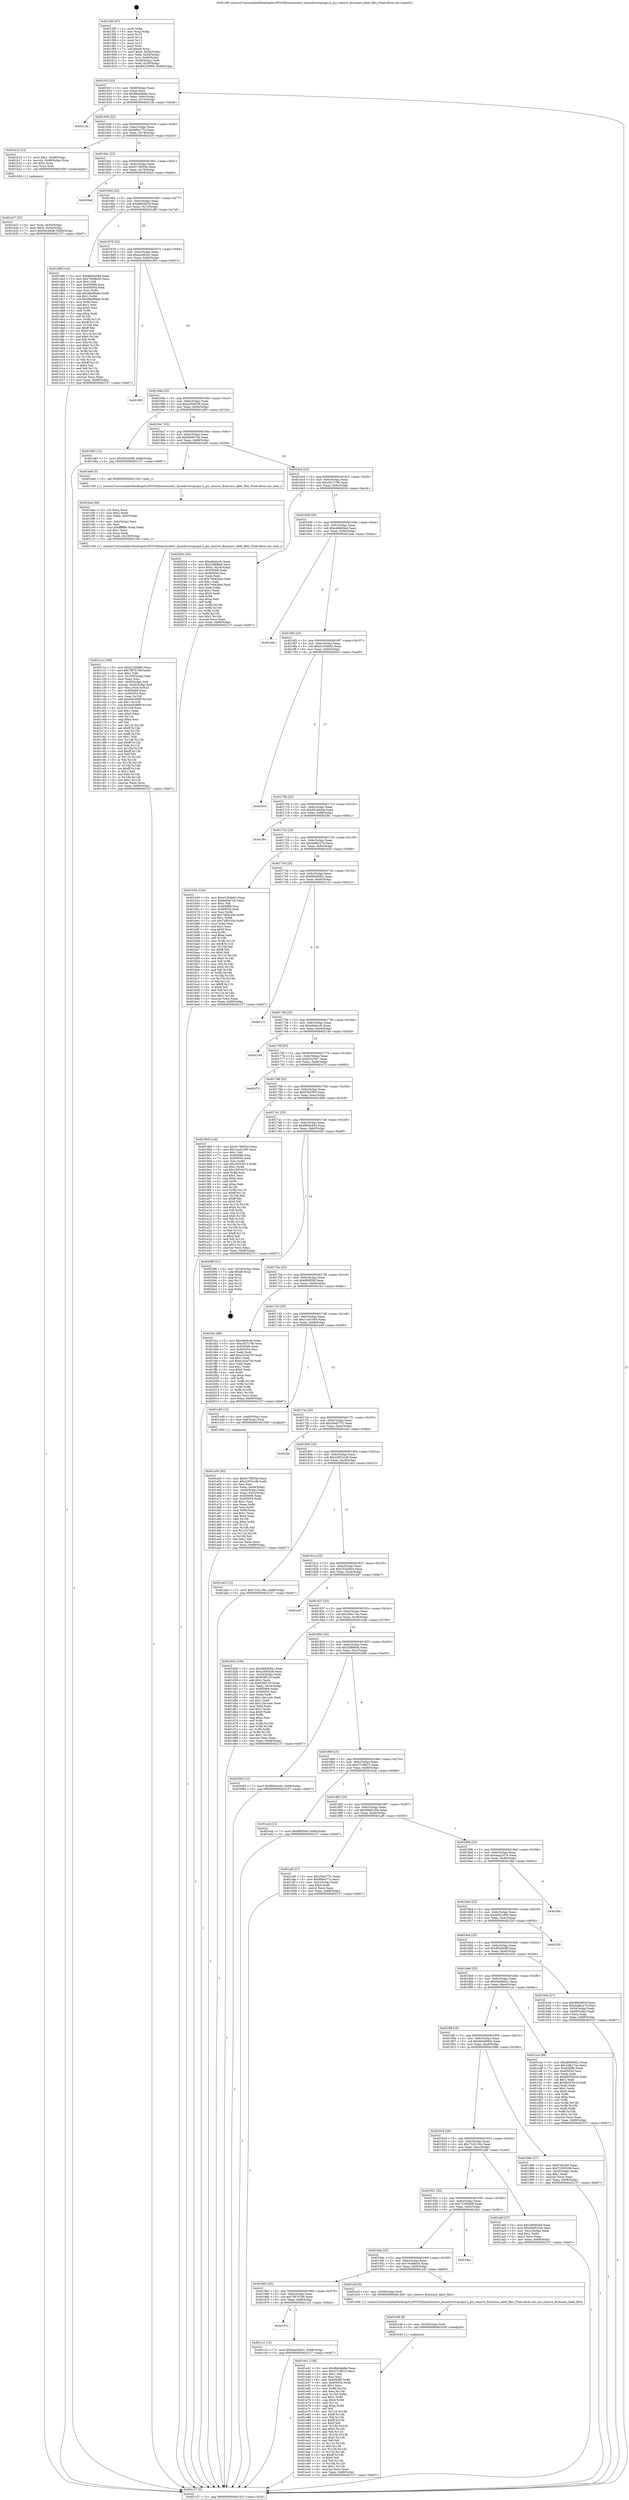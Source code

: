 digraph "0x4015f0" {
  label = "0x4015f0 (/mnt/c/Users/mathe/Desktop/tcc/POCII/binaries/extr_linuxdriverspcipci.h_pci_remove_firmware_label_files_Final-ollvm.out::main(0))"
  labelloc = "t"
  node[shape=record]

  Entry [label="",width=0.3,height=0.3,shape=circle,fillcolor=black,style=filled]
  "0x40161f" [label="{
     0x40161f [23]\l
     | [instrs]\l
     &nbsp;&nbsp;0x40161f \<+3\>: mov -0x68(%rbp),%eax\l
     &nbsp;&nbsp;0x401622 \<+2\>: mov %eax,%ecx\l
     &nbsp;&nbsp;0x401624 \<+6\>: sub $0x86a0eb8a,%ecx\l
     &nbsp;&nbsp;0x40162a \<+3\>: mov %eax,-0x6c(%rbp)\l
     &nbsp;&nbsp;0x40162d \<+3\>: mov %ecx,-0x70(%rbp)\l
     &nbsp;&nbsp;0x401630 \<+6\>: je 000000000040212b \<main+0xb3b\>\l
  }"]
  "0x40212b" [label="{
     0x40212b\l
  }", style=dashed]
  "0x401636" [label="{
     0x401636 [22]\l
     | [instrs]\l
     &nbsp;&nbsp;0x401636 \<+5\>: jmp 000000000040163b \<main+0x4b\>\l
     &nbsp;&nbsp;0x40163b \<+3\>: mov -0x6c(%rbp),%eax\l
     &nbsp;&nbsp;0x40163e \<+5\>: sub $0x8f0ec77a,%eax\l
     &nbsp;&nbsp;0x401643 \<+3\>: mov %eax,-0x74(%rbp)\l
     &nbsp;&nbsp;0x401646 \<+6\>: je 0000000000401b10 \<main+0x520\>\l
  }"]
  Exit [label="",width=0.3,height=0.3,shape=circle,fillcolor=black,style=filled,peripheries=2]
  "0x401b10" [label="{
     0x401b10 [23]\l
     | [instrs]\l
     &nbsp;&nbsp;0x401b10 \<+7\>: movl $0x1,-0x48(%rbp)\l
     &nbsp;&nbsp;0x401b17 \<+4\>: movslq -0x48(%rbp),%rax\l
     &nbsp;&nbsp;0x401b1b \<+4\>: shl $0x2,%rax\l
     &nbsp;&nbsp;0x401b1f \<+3\>: mov %rax,%rdi\l
     &nbsp;&nbsp;0x401b22 \<+5\>: call 0000000000401050 \<malloc@plt\>\l
     | [calls]\l
     &nbsp;&nbsp;0x401050 \{1\} (unknown)\l
  }"]
  "0x40164c" [label="{
     0x40164c [22]\l
     | [instrs]\l
     &nbsp;&nbsp;0x40164c \<+5\>: jmp 0000000000401651 \<main+0x61\>\l
     &nbsp;&nbsp;0x401651 \<+3\>: mov -0x6c(%rbp),%eax\l
     &nbsp;&nbsp;0x401654 \<+5\>: sub $0x9178655d,%eax\l
     &nbsp;&nbsp;0x401659 \<+3\>: mov %eax,-0x78(%rbp)\l
     &nbsp;&nbsp;0x40165c \<+6\>: je 00000000004020a4 \<main+0xab4\>\l
  }"]
  "0x401e41" [label="{
     0x401e41 [138]\l
     | [instrs]\l
     &nbsp;&nbsp;0x401e41 \<+5\>: mov $0x86a0eb8a,%eax\l
     &nbsp;&nbsp;0x401e46 \<+5\>: mov $0x37c3f615,%ecx\l
     &nbsp;&nbsp;0x401e4b \<+2\>: mov $0x1,%dl\l
     &nbsp;&nbsp;0x401e4d \<+2\>: xor %esi,%esi\l
     &nbsp;&nbsp;0x401e4f \<+8\>: mov 0x405068,%r8d\l
     &nbsp;&nbsp;0x401e57 \<+8\>: mov 0x405054,%r9d\l
     &nbsp;&nbsp;0x401e5f \<+3\>: sub $0x1,%esi\l
     &nbsp;&nbsp;0x401e62 \<+3\>: mov %r8d,%r10d\l
     &nbsp;&nbsp;0x401e65 \<+3\>: add %esi,%r10d\l
     &nbsp;&nbsp;0x401e68 \<+4\>: imul %r10d,%r8d\l
     &nbsp;&nbsp;0x401e6c \<+4\>: and $0x1,%r8d\l
     &nbsp;&nbsp;0x401e70 \<+4\>: cmp $0x0,%r8d\l
     &nbsp;&nbsp;0x401e74 \<+4\>: sete %r11b\l
     &nbsp;&nbsp;0x401e78 \<+4\>: cmp $0xa,%r9d\l
     &nbsp;&nbsp;0x401e7c \<+3\>: setl %bl\l
     &nbsp;&nbsp;0x401e7f \<+3\>: mov %r11b,%r14b\l
     &nbsp;&nbsp;0x401e82 \<+4\>: xor $0xff,%r14b\l
     &nbsp;&nbsp;0x401e86 \<+3\>: mov %bl,%r15b\l
     &nbsp;&nbsp;0x401e89 \<+4\>: xor $0xff,%r15b\l
     &nbsp;&nbsp;0x401e8d \<+3\>: xor $0x0,%dl\l
     &nbsp;&nbsp;0x401e90 \<+3\>: mov %r14b,%r12b\l
     &nbsp;&nbsp;0x401e93 \<+4\>: and $0x0,%r12b\l
     &nbsp;&nbsp;0x401e97 \<+3\>: and %dl,%r11b\l
     &nbsp;&nbsp;0x401e9a \<+3\>: mov %r15b,%r13b\l
     &nbsp;&nbsp;0x401e9d \<+4\>: and $0x0,%r13b\l
     &nbsp;&nbsp;0x401ea1 \<+2\>: and %dl,%bl\l
     &nbsp;&nbsp;0x401ea3 \<+3\>: or %r11b,%r12b\l
     &nbsp;&nbsp;0x401ea6 \<+3\>: or %bl,%r13b\l
     &nbsp;&nbsp;0x401ea9 \<+3\>: xor %r13b,%r12b\l
     &nbsp;&nbsp;0x401eac \<+3\>: or %r15b,%r14b\l
     &nbsp;&nbsp;0x401eaf \<+4\>: xor $0xff,%r14b\l
     &nbsp;&nbsp;0x401eb3 \<+3\>: or $0x0,%dl\l
     &nbsp;&nbsp;0x401eb6 \<+3\>: and %dl,%r14b\l
     &nbsp;&nbsp;0x401eb9 \<+3\>: or %r14b,%r12b\l
     &nbsp;&nbsp;0x401ebc \<+4\>: test $0x1,%r12b\l
     &nbsp;&nbsp;0x401ec0 \<+3\>: cmovne %ecx,%eax\l
     &nbsp;&nbsp;0x401ec3 \<+3\>: mov %eax,-0x68(%rbp)\l
     &nbsp;&nbsp;0x401ec6 \<+5\>: jmp 0000000000402157 \<main+0xb67\>\l
  }"]
  "0x4020a4" [label="{
     0x4020a4\l
  }", style=dashed]
  "0x401662" [label="{
     0x401662 [22]\l
     | [instrs]\l
     &nbsp;&nbsp;0x401662 \<+5\>: jmp 0000000000401667 \<main+0x77\>\l
     &nbsp;&nbsp;0x401667 \<+3\>: mov -0x6c(%rbp),%eax\l
     &nbsp;&nbsp;0x40166a \<+5\>: sub $0x99b5653f,%eax\l
     &nbsp;&nbsp;0x40166f \<+3\>: mov %eax,-0x7c(%rbp)\l
     &nbsp;&nbsp;0x401672 \<+6\>: je 0000000000401d9f \<main+0x7af\>\l
  }"]
  "0x401e38" [label="{
     0x401e38 [9]\l
     | [instrs]\l
     &nbsp;&nbsp;0x401e38 \<+4\>: mov -0x50(%rbp),%rdi\l
     &nbsp;&nbsp;0x401e3c \<+5\>: call 0000000000401030 \<free@plt\>\l
     | [calls]\l
     &nbsp;&nbsp;0x401030 \{1\} (unknown)\l
  }"]
  "0x401d9f" [label="{
     0x401d9f [144]\l
     | [instrs]\l
     &nbsp;&nbsp;0x401d9f \<+5\>: mov $0x86a0eb8a,%eax\l
     &nbsp;&nbsp;0x401da4 \<+5\>: mov $0x79c68e55,%ecx\l
     &nbsp;&nbsp;0x401da9 \<+2\>: mov $0x1,%dl\l
     &nbsp;&nbsp;0x401dab \<+7\>: mov 0x405068,%esi\l
     &nbsp;&nbsp;0x401db2 \<+7\>: mov 0x405054,%edi\l
     &nbsp;&nbsp;0x401db9 \<+3\>: mov %esi,%r8d\l
     &nbsp;&nbsp;0x401dbc \<+7\>: add $0x49e08ede,%r8d\l
     &nbsp;&nbsp;0x401dc3 \<+4\>: sub $0x1,%r8d\l
     &nbsp;&nbsp;0x401dc7 \<+7\>: sub $0x49e08ede,%r8d\l
     &nbsp;&nbsp;0x401dce \<+4\>: imul %r8d,%esi\l
     &nbsp;&nbsp;0x401dd2 \<+3\>: and $0x1,%esi\l
     &nbsp;&nbsp;0x401dd5 \<+3\>: cmp $0x0,%esi\l
     &nbsp;&nbsp;0x401dd8 \<+4\>: sete %r9b\l
     &nbsp;&nbsp;0x401ddc \<+3\>: cmp $0xa,%edi\l
     &nbsp;&nbsp;0x401ddf \<+4\>: setl %r10b\l
     &nbsp;&nbsp;0x401de3 \<+3\>: mov %r9b,%r11b\l
     &nbsp;&nbsp;0x401de6 \<+4\>: xor $0xff,%r11b\l
     &nbsp;&nbsp;0x401dea \<+3\>: mov %r10b,%bl\l
     &nbsp;&nbsp;0x401ded \<+3\>: xor $0xff,%bl\l
     &nbsp;&nbsp;0x401df0 \<+3\>: xor $0x0,%dl\l
     &nbsp;&nbsp;0x401df3 \<+3\>: mov %r11b,%r14b\l
     &nbsp;&nbsp;0x401df6 \<+4\>: and $0x0,%r14b\l
     &nbsp;&nbsp;0x401dfa \<+3\>: and %dl,%r9b\l
     &nbsp;&nbsp;0x401dfd \<+3\>: mov %bl,%r15b\l
     &nbsp;&nbsp;0x401e00 \<+4\>: and $0x0,%r15b\l
     &nbsp;&nbsp;0x401e04 \<+3\>: and %dl,%r10b\l
     &nbsp;&nbsp;0x401e07 \<+3\>: or %r9b,%r14b\l
     &nbsp;&nbsp;0x401e0a \<+3\>: or %r10b,%r15b\l
     &nbsp;&nbsp;0x401e0d \<+3\>: xor %r15b,%r14b\l
     &nbsp;&nbsp;0x401e10 \<+3\>: or %bl,%r11b\l
     &nbsp;&nbsp;0x401e13 \<+4\>: xor $0xff,%r11b\l
     &nbsp;&nbsp;0x401e17 \<+3\>: or $0x0,%dl\l
     &nbsp;&nbsp;0x401e1a \<+3\>: and %dl,%r11b\l
     &nbsp;&nbsp;0x401e1d \<+3\>: or %r11b,%r14b\l
     &nbsp;&nbsp;0x401e20 \<+4\>: test $0x1,%r14b\l
     &nbsp;&nbsp;0x401e24 \<+3\>: cmovne %ecx,%eax\l
     &nbsp;&nbsp;0x401e27 \<+3\>: mov %eax,-0x68(%rbp)\l
     &nbsp;&nbsp;0x401e2a \<+5\>: jmp 0000000000402157 \<main+0xb67\>\l
  }"]
  "0x401678" [label="{
     0x401678 [22]\l
     | [instrs]\l
     &nbsp;&nbsp;0x401678 \<+5\>: jmp 000000000040167d \<main+0x8d\>\l
     &nbsp;&nbsp;0x40167d \<+3\>: mov -0x6c(%rbp),%eax\l
     &nbsp;&nbsp;0x401680 \<+5\>: sub $0xa2cf63ec,%eax\l
     &nbsp;&nbsp;0x401685 \<+3\>: mov %eax,-0x80(%rbp)\l
     &nbsp;&nbsp;0x401688 \<+6\>: je 0000000000401f05 \<main+0x915\>\l
  }"]
  "0x40197c" [label="{
     0x40197c\l
  }", style=dashed]
  "0x401f05" [label="{
     0x401f05\l
  }", style=dashed]
  "0x40168e" [label="{
     0x40168e [25]\l
     | [instrs]\l
     &nbsp;&nbsp;0x40168e \<+5\>: jmp 0000000000401693 \<main+0xa3\>\l
     &nbsp;&nbsp;0x401693 \<+3\>: mov -0x6c(%rbp),%eax\l
     &nbsp;&nbsp;0x401696 \<+5\>: sub $0xa3f3e528,%eax\l
     &nbsp;&nbsp;0x40169b \<+6\>: mov %eax,-0x84(%rbp)\l
     &nbsp;&nbsp;0x4016a1 \<+6\>: je 0000000000401d93 \<main+0x7a3\>\l
  }"]
  "0x401cc2" [label="{
     0x401cc2 [12]\l
     | [instrs]\l
     &nbsp;&nbsp;0x401cc2 \<+7\>: movl $0x5ae5b0a1,-0x68(%rbp)\l
     &nbsp;&nbsp;0x401cc9 \<+5\>: jmp 0000000000402157 \<main+0xb67\>\l
  }"]
  "0x401d93" [label="{
     0x401d93 [12]\l
     | [instrs]\l
     &nbsp;&nbsp;0x401d93 \<+7\>: movl $0x582d40ff,-0x68(%rbp)\l
     &nbsp;&nbsp;0x401d9a \<+5\>: jmp 0000000000402157 \<main+0xb67\>\l
  }"]
  "0x4016a7" [label="{
     0x4016a7 [25]\l
     | [instrs]\l
     &nbsp;&nbsp;0x4016a7 \<+5\>: jmp 00000000004016ac \<main+0xbc\>\l
     &nbsp;&nbsp;0x4016ac \<+3\>: mov -0x6c(%rbp),%eax\l
     &nbsp;&nbsp;0x4016af \<+5\>: sub $0xbeb9c7cb,%eax\l
     &nbsp;&nbsp;0x4016b4 \<+6\>: mov %eax,-0x88(%rbp)\l
     &nbsp;&nbsp;0x4016ba \<+6\>: je 0000000000401be9 \<main+0x5f9\>\l
  }"]
  "0x401963" [label="{
     0x401963 [25]\l
     | [instrs]\l
     &nbsp;&nbsp;0x401963 \<+5\>: jmp 0000000000401968 \<main+0x378\>\l
     &nbsp;&nbsp;0x401968 \<+3\>: mov -0x6c(%rbp),%eax\l
     &nbsp;&nbsp;0x40196b \<+5\>: sub $0x7f87b790,%eax\l
     &nbsp;&nbsp;0x401970 \<+6\>: mov %eax,-0xf8(%rbp)\l
     &nbsp;&nbsp;0x401976 \<+6\>: je 0000000000401cc2 \<main+0x6d2\>\l
  }"]
  "0x401be9" [label="{
     0x401be9 [5]\l
     | [instrs]\l
     &nbsp;&nbsp;0x401be9 \<+5\>: call 0000000000401160 \<next_i\>\l
     | [calls]\l
     &nbsp;&nbsp;0x401160 \{1\} (/mnt/c/Users/mathe/Desktop/tcc/POCII/binaries/extr_linuxdriverspcipci.h_pci_remove_firmware_label_files_Final-ollvm.out::next_i)\l
  }"]
  "0x4016c0" [label="{
     0x4016c0 [25]\l
     | [instrs]\l
     &nbsp;&nbsp;0x4016c0 \<+5\>: jmp 00000000004016c5 \<main+0xd5\>\l
     &nbsp;&nbsp;0x4016c5 \<+3\>: mov -0x6c(%rbp),%eax\l
     &nbsp;&nbsp;0x4016c8 \<+5\>: sub $0xc927c7f6,%eax\l
     &nbsp;&nbsp;0x4016cd \<+6\>: mov %eax,-0x8c(%rbp)\l
     &nbsp;&nbsp;0x4016d3 \<+6\>: je 0000000000402024 \<main+0xa34\>\l
  }"]
  "0x401e2f" [label="{
     0x401e2f [9]\l
     | [instrs]\l
     &nbsp;&nbsp;0x401e2f \<+4\>: mov -0x50(%rbp),%rdi\l
     &nbsp;&nbsp;0x401e33 \<+5\>: call 0000000000401400 \<pci_remove_firmware_label_files\>\l
     | [calls]\l
     &nbsp;&nbsp;0x401400 \{1\} (/mnt/c/Users/mathe/Desktop/tcc/POCII/binaries/extr_linuxdriverspcipci.h_pci_remove_firmware_label_files_Final-ollvm.out::pci_remove_firmware_label_files)\l
  }"]
  "0x402024" [label="{
     0x402024 [95]\l
     | [instrs]\l
     &nbsp;&nbsp;0x402024 \<+5\>: mov $0xe8a9ccfc,%eax\l
     &nbsp;&nbsp;0x402029 \<+5\>: mov $0x35f6f6a6,%ecx\l
     &nbsp;&nbsp;0x40202e \<+7\>: movl $0x0,-0x34(%rbp)\l
     &nbsp;&nbsp;0x402035 \<+7\>: mov 0x405068,%edx\l
     &nbsp;&nbsp;0x40203c \<+7\>: mov 0x405054,%esi\l
     &nbsp;&nbsp;0x402043 \<+2\>: mov %edx,%edi\l
     &nbsp;&nbsp;0x402045 \<+6\>: sub $0x746426ad,%edi\l
     &nbsp;&nbsp;0x40204b \<+3\>: sub $0x1,%edi\l
     &nbsp;&nbsp;0x40204e \<+6\>: add $0x746426ad,%edi\l
     &nbsp;&nbsp;0x402054 \<+3\>: imul %edi,%edx\l
     &nbsp;&nbsp;0x402057 \<+3\>: and $0x1,%edx\l
     &nbsp;&nbsp;0x40205a \<+3\>: cmp $0x0,%edx\l
     &nbsp;&nbsp;0x40205d \<+4\>: sete %r8b\l
     &nbsp;&nbsp;0x402061 \<+3\>: cmp $0xa,%esi\l
     &nbsp;&nbsp;0x402064 \<+4\>: setl %r9b\l
     &nbsp;&nbsp;0x402068 \<+3\>: mov %r8b,%r10b\l
     &nbsp;&nbsp;0x40206b \<+3\>: and %r9b,%r10b\l
     &nbsp;&nbsp;0x40206e \<+3\>: xor %r9b,%r8b\l
     &nbsp;&nbsp;0x402071 \<+3\>: or %r8b,%r10b\l
     &nbsp;&nbsp;0x402074 \<+4\>: test $0x1,%r10b\l
     &nbsp;&nbsp;0x402078 \<+3\>: cmovne %ecx,%eax\l
     &nbsp;&nbsp;0x40207b \<+3\>: mov %eax,-0x68(%rbp)\l
     &nbsp;&nbsp;0x40207e \<+5\>: jmp 0000000000402157 \<main+0xb67\>\l
  }"]
  "0x4016d9" [label="{
     0x4016d9 [25]\l
     | [instrs]\l
     &nbsp;&nbsp;0x4016d9 \<+5\>: jmp 00000000004016de \<main+0xee\>\l
     &nbsp;&nbsp;0x4016de \<+3\>: mov -0x6c(%rbp),%eax\l
     &nbsp;&nbsp;0x4016e1 \<+5\>: sub $0xcd64b5ed,%eax\l
     &nbsp;&nbsp;0x4016e6 \<+6\>: mov %eax,-0x90(%rbp)\l
     &nbsp;&nbsp;0x4016ec \<+6\>: je 0000000000401ada \<main+0x4ea\>\l
  }"]
  "0x40194a" [label="{
     0x40194a [25]\l
     | [instrs]\l
     &nbsp;&nbsp;0x40194a \<+5\>: jmp 000000000040194f \<main+0x35f\>\l
     &nbsp;&nbsp;0x40194f \<+3\>: mov -0x6c(%rbp),%eax\l
     &nbsp;&nbsp;0x401952 \<+5\>: sub $0x79c68e55,%eax\l
     &nbsp;&nbsp;0x401957 \<+6\>: mov %eax,-0xf4(%rbp)\l
     &nbsp;&nbsp;0x40195d \<+6\>: je 0000000000401e2f \<main+0x83f\>\l
  }"]
  "0x401ada" [label="{
     0x401ada\l
  }", style=dashed]
  "0x4016f2" [label="{
     0x4016f2 [25]\l
     | [instrs]\l
     &nbsp;&nbsp;0x4016f2 \<+5\>: jmp 00000000004016f7 \<main+0x107\>\l
     &nbsp;&nbsp;0x4016f7 \<+3\>: mov -0x6c(%rbp),%eax\l
     &nbsp;&nbsp;0x4016fa \<+5\>: sub $0xd1204b63,%eax\l
     &nbsp;&nbsp;0x4016ff \<+6\>: mov %eax,-0x94(%rbp)\l
     &nbsp;&nbsp;0x401705 \<+6\>: je 00000000004020c0 \<main+0xad0\>\l
  }"]
  "0x4019a1" [label="{
     0x4019a1\l
  }", style=dashed]
  "0x4020c0" [label="{
     0x4020c0\l
  }", style=dashed]
  "0x40170b" [label="{
     0x40170b [25]\l
     | [instrs]\l
     &nbsp;&nbsp;0x40170b \<+5\>: jmp 0000000000401710 \<main+0x120\>\l
     &nbsp;&nbsp;0x401710 \<+3\>: mov -0x6c(%rbp),%eax\l
     &nbsp;&nbsp;0x401713 \<+5\>: sub $0xd5c493da,%eax\l
     &nbsp;&nbsp;0x401718 \<+6\>: mov %eax,-0x98(%rbp)\l
     &nbsp;&nbsp;0x40171e \<+6\>: je 0000000000401f91 \<main+0x9a1\>\l
  }"]
  "0x401c1a" [label="{
     0x401c1a [168]\l
     | [instrs]\l
     &nbsp;&nbsp;0x401c1a \<+5\>: mov $0xd1204b63,%ecx\l
     &nbsp;&nbsp;0x401c1f \<+5\>: mov $0x7f87b790,%edx\l
     &nbsp;&nbsp;0x401c24 \<+3\>: mov $0x1,%dil\l
     &nbsp;&nbsp;0x401c27 \<+6\>: mov -0x100(%rbp),%esi\l
     &nbsp;&nbsp;0x401c2d \<+3\>: imul %eax,%esi\l
     &nbsp;&nbsp;0x401c30 \<+4\>: mov -0x50(%rbp),%r8\l
     &nbsp;&nbsp;0x401c34 \<+4\>: movslq -0x54(%rbp),%r9\l
     &nbsp;&nbsp;0x401c38 \<+4\>: mov %esi,(%r8,%r9,4)\l
     &nbsp;&nbsp;0x401c3c \<+7\>: mov 0x405068,%eax\l
     &nbsp;&nbsp;0x401c43 \<+7\>: mov 0x405054,%esi\l
     &nbsp;&nbsp;0x401c4a \<+3\>: mov %eax,%r10d\l
     &nbsp;&nbsp;0x401c4d \<+7\>: add $0x6e0c99f9,%r10d\l
     &nbsp;&nbsp;0x401c54 \<+4\>: sub $0x1,%r10d\l
     &nbsp;&nbsp;0x401c58 \<+7\>: sub $0x6e0c99f9,%r10d\l
     &nbsp;&nbsp;0x401c5f \<+4\>: imul %r10d,%eax\l
     &nbsp;&nbsp;0x401c63 \<+3\>: and $0x1,%eax\l
     &nbsp;&nbsp;0x401c66 \<+3\>: cmp $0x0,%eax\l
     &nbsp;&nbsp;0x401c69 \<+4\>: sete %r11b\l
     &nbsp;&nbsp;0x401c6d \<+3\>: cmp $0xa,%esi\l
     &nbsp;&nbsp;0x401c70 \<+3\>: setl %bl\l
     &nbsp;&nbsp;0x401c73 \<+3\>: mov %r11b,%r14b\l
     &nbsp;&nbsp;0x401c76 \<+4\>: xor $0xff,%r14b\l
     &nbsp;&nbsp;0x401c7a \<+3\>: mov %bl,%r15b\l
     &nbsp;&nbsp;0x401c7d \<+4\>: xor $0xff,%r15b\l
     &nbsp;&nbsp;0x401c81 \<+4\>: xor $0x1,%dil\l
     &nbsp;&nbsp;0x401c85 \<+3\>: mov %r14b,%r12b\l
     &nbsp;&nbsp;0x401c88 \<+4\>: and $0xff,%r12b\l
     &nbsp;&nbsp;0x401c8c \<+3\>: and %dil,%r11b\l
     &nbsp;&nbsp;0x401c8f \<+3\>: mov %r15b,%r13b\l
     &nbsp;&nbsp;0x401c92 \<+4\>: and $0xff,%r13b\l
     &nbsp;&nbsp;0x401c96 \<+3\>: and %dil,%bl\l
     &nbsp;&nbsp;0x401c99 \<+3\>: or %r11b,%r12b\l
     &nbsp;&nbsp;0x401c9c \<+3\>: or %bl,%r13b\l
     &nbsp;&nbsp;0x401c9f \<+3\>: xor %r13b,%r12b\l
     &nbsp;&nbsp;0x401ca2 \<+3\>: or %r15b,%r14b\l
     &nbsp;&nbsp;0x401ca5 \<+4\>: xor $0xff,%r14b\l
     &nbsp;&nbsp;0x401ca9 \<+4\>: or $0x1,%dil\l
     &nbsp;&nbsp;0x401cad \<+3\>: and %dil,%r14b\l
     &nbsp;&nbsp;0x401cb0 \<+3\>: or %r14b,%r12b\l
     &nbsp;&nbsp;0x401cb3 \<+4\>: test $0x1,%r12b\l
     &nbsp;&nbsp;0x401cb7 \<+3\>: cmovne %edx,%ecx\l
     &nbsp;&nbsp;0x401cba \<+3\>: mov %ecx,-0x68(%rbp)\l
     &nbsp;&nbsp;0x401cbd \<+5\>: jmp 0000000000402157 \<main+0xb67\>\l
  }"]
  "0x401f91" [label="{
     0x401f91\l
  }", style=dashed]
  "0x401724" [label="{
     0x401724 [25]\l
     | [instrs]\l
     &nbsp;&nbsp;0x401724 \<+5\>: jmp 0000000000401729 \<main+0x139\>\l
     &nbsp;&nbsp;0x401729 \<+3\>: mov -0x6c(%rbp),%eax\l
     &nbsp;&nbsp;0x40172c \<+5\>: sub $0xda96c274,%eax\l
     &nbsp;&nbsp;0x401731 \<+6\>: mov %eax,-0x9c(%rbp)\l
     &nbsp;&nbsp;0x401737 \<+6\>: je 0000000000401b59 \<main+0x569\>\l
  }"]
  "0x401bee" [label="{
     0x401bee [44]\l
     | [instrs]\l
     &nbsp;&nbsp;0x401bee \<+2\>: xor %ecx,%ecx\l
     &nbsp;&nbsp;0x401bf0 \<+5\>: mov $0x2,%edx\l
     &nbsp;&nbsp;0x401bf5 \<+6\>: mov %edx,-0xfc(%rbp)\l
     &nbsp;&nbsp;0x401bfb \<+1\>: cltd\l
     &nbsp;&nbsp;0x401bfc \<+6\>: mov -0xfc(%rbp),%esi\l
     &nbsp;&nbsp;0x401c02 \<+2\>: idiv %esi\l
     &nbsp;&nbsp;0x401c04 \<+6\>: imul $0xfffffffe,%edx,%edx\l
     &nbsp;&nbsp;0x401c0a \<+3\>: sub $0x1,%ecx\l
     &nbsp;&nbsp;0x401c0d \<+2\>: sub %ecx,%edx\l
     &nbsp;&nbsp;0x401c0f \<+6\>: mov %edx,-0x100(%rbp)\l
     &nbsp;&nbsp;0x401c15 \<+5\>: call 0000000000401160 \<next_i\>\l
     | [calls]\l
     &nbsp;&nbsp;0x401160 \{1\} (/mnt/c/Users/mathe/Desktop/tcc/POCII/binaries/extr_linuxdriverspcipci.h_pci_remove_firmware_label_files_Final-ollvm.out::next_i)\l
  }"]
  "0x401b59" [label="{
     0x401b59 [144]\l
     | [instrs]\l
     &nbsp;&nbsp;0x401b59 \<+5\>: mov $0xd1204b63,%eax\l
     &nbsp;&nbsp;0x401b5e \<+5\>: mov $0xbeb9c7cb,%ecx\l
     &nbsp;&nbsp;0x401b63 \<+2\>: mov $0x1,%dl\l
     &nbsp;&nbsp;0x401b65 \<+7\>: mov 0x405068,%esi\l
     &nbsp;&nbsp;0x401b6c \<+7\>: mov 0x405054,%edi\l
     &nbsp;&nbsp;0x401b73 \<+3\>: mov %esi,%r8d\l
     &nbsp;&nbsp;0x401b76 \<+7\>: add $0x7d85c35a,%r8d\l
     &nbsp;&nbsp;0x401b7d \<+4\>: sub $0x1,%r8d\l
     &nbsp;&nbsp;0x401b81 \<+7\>: sub $0x7d85c35a,%r8d\l
     &nbsp;&nbsp;0x401b88 \<+4\>: imul %r8d,%esi\l
     &nbsp;&nbsp;0x401b8c \<+3\>: and $0x1,%esi\l
     &nbsp;&nbsp;0x401b8f \<+3\>: cmp $0x0,%esi\l
     &nbsp;&nbsp;0x401b92 \<+4\>: sete %r9b\l
     &nbsp;&nbsp;0x401b96 \<+3\>: cmp $0xa,%edi\l
     &nbsp;&nbsp;0x401b99 \<+4\>: setl %r10b\l
     &nbsp;&nbsp;0x401b9d \<+3\>: mov %r9b,%r11b\l
     &nbsp;&nbsp;0x401ba0 \<+4\>: xor $0xff,%r11b\l
     &nbsp;&nbsp;0x401ba4 \<+3\>: mov %r10b,%bl\l
     &nbsp;&nbsp;0x401ba7 \<+3\>: xor $0xff,%bl\l
     &nbsp;&nbsp;0x401baa \<+3\>: xor $0x0,%dl\l
     &nbsp;&nbsp;0x401bad \<+3\>: mov %r11b,%r14b\l
     &nbsp;&nbsp;0x401bb0 \<+4\>: and $0x0,%r14b\l
     &nbsp;&nbsp;0x401bb4 \<+3\>: and %dl,%r9b\l
     &nbsp;&nbsp;0x401bb7 \<+3\>: mov %bl,%r15b\l
     &nbsp;&nbsp;0x401bba \<+4\>: and $0x0,%r15b\l
     &nbsp;&nbsp;0x401bbe \<+3\>: and %dl,%r10b\l
     &nbsp;&nbsp;0x401bc1 \<+3\>: or %r9b,%r14b\l
     &nbsp;&nbsp;0x401bc4 \<+3\>: or %r10b,%r15b\l
     &nbsp;&nbsp;0x401bc7 \<+3\>: xor %r15b,%r14b\l
     &nbsp;&nbsp;0x401bca \<+3\>: or %bl,%r11b\l
     &nbsp;&nbsp;0x401bcd \<+4\>: xor $0xff,%r11b\l
     &nbsp;&nbsp;0x401bd1 \<+3\>: or $0x0,%dl\l
     &nbsp;&nbsp;0x401bd4 \<+3\>: and %dl,%r11b\l
     &nbsp;&nbsp;0x401bd7 \<+3\>: or %r11b,%r14b\l
     &nbsp;&nbsp;0x401bda \<+4\>: test $0x1,%r14b\l
     &nbsp;&nbsp;0x401bde \<+3\>: cmovne %ecx,%eax\l
     &nbsp;&nbsp;0x401be1 \<+3\>: mov %eax,-0x68(%rbp)\l
     &nbsp;&nbsp;0x401be4 \<+5\>: jmp 0000000000402157 \<main+0xb67\>\l
  }"]
  "0x40173d" [label="{
     0x40173d [25]\l
     | [instrs]\l
     &nbsp;&nbsp;0x40173d \<+5\>: jmp 0000000000401742 \<main+0x152\>\l
     &nbsp;&nbsp;0x401742 \<+3\>: mov -0x6c(%rbp),%eax\l
     &nbsp;&nbsp;0x401745 \<+5\>: sub $0xdb92692c,%eax\l
     &nbsp;&nbsp;0x40174a \<+6\>: mov %eax,-0xa0(%rbp)\l
     &nbsp;&nbsp;0x401750 \<+6\>: je 0000000000402112 \<main+0xb22\>\l
  }"]
  "0x401b27" [label="{
     0x401b27 [23]\l
     | [instrs]\l
     &nbsp;&nbsp;0x401b27 \<+4\>: mov %rax,-0x50(%rbp)\l
     &nbsp;&nbsp;0x401b2b \<+7\>: movl $0x0,-0x54(%rbp)\l
     &nbsp;&nbsp;0x401b32 \<+7\>: movl $0x582d40ff,-0x68(%rbp)\l
     &nbsp;&nbsp;0x401b39 \<+5\>: jmp 0000000000402157 \<main+0xb67\>\l
  }"]
  "0x402112" [label="{
     0x402112\l
  }", style=dashed]
  "0x401756" [label="{
     0x401756 [25]\l
     | [instrs]\l
     &nbsp;&nbsp;0x401756 \<+5\>: jmp 000000000040175b \<main+0x16b\>\l
     &nbsp;&nbsp;0x40175b \<+3\>: mov -0x6c(%rbp),%eax\l
     &nbsp;&nbsp;0x40175e \<+5\>: sub $0xe8a9ccfc,%eax\l
     &nbsp;&nbsp;0x401763 \<+6\>: mov %eax,-0xa4(%rbp)\l
     &nbsp;&nbsp;0x401769 \<+6\>: je 0000000000402149 \<main+0xb59\>\l
  }"]
  "0x401931" [label="{
     0x401931 [25]\l
     | [instrs]\l
     &nbsp;&nbsp;0x401931 \<+5\>: jmp 0000000000401936 \<main+0x346\>\l
     &nbsp;&nbsp;0x401936 \<+3\>: mov -0x6c(%rbp),%eax\l
     &nbsp;&nbsp;0x401939 \<+5\>: sub $0x72395508,%eax\l
     &nbsp;&nbsp;0x40193e \<+6\>: mov %eax,-0xf0(%rbp)\l
     &nbsp;&nbsp;0x401944 \<+6\>: je 00000000004019a1 \<main+0x3b1\>\l
  }"]
  "0x402149" [label="{
     0x402149\l
  }", style=dashed]
  "0x40176f" [label="{
     0x40176f [25]\l
     | [instrs]\l
     &nbsp;&nbsp;0x40176f \<+5\>: jmp 0000000000401774 \<main+0x184\>\l
     &nbsp;&nbsp;0x401774 \<+3\>: mov -0x6c(%rbp),%eax\l
     &nbsp;&nbsp;0x401777 \<+5\>: sub $0xf25a7fe7,%eax\l
     &nbsp;&nbsp;0x40177c \<+6\>: mov %eax,-0xa8(%rbp)\l
     &nbsp;&nbsp;0x401782 \<+6\>: je 0000000000401f72 \<main+0x982\>\l
  }"]
  "0x401abf" [label="{
     0x401abf [27]\l
     | [instrs]\l
     &nbsp;&nbsp;0x401abf \<+5\>: mov $0xcd64b5ed,%eax\l
     &nbsp;&nbsp;0x401ac4 \<+5\>: mov $0x49a81d3e,%ecx\l
     &nbsp;&nbsp;0x401ac9 \<+3\>: mov -0x2c(%rbp),%edx\l
     &nbsp;&nbsp;0x401acc \<+3\>: cmp $0x1,%edx\l
     &nbsp;&nbsp;0x401acf \<+3\>: cmovl %ecx,%eax\l
     &nbsp;&nbsp;0x401ad2 \<+3\>: mov %eax,-0x68(%rbp)\l
     &nbsp;&nbsp;0x401ad5 \<+5\>: jmp 0000000000402157 \<main+0xb67\>\l
  }"]
  "0x401f72" [label="{
     0x401f72\l
  }", style=dashed]
  "0x401788" [label="{
     0x401788 [25]\l
     | [instrs]\l
     &nbsp;&nbsp;0x401788 \<+5\>: jmp 000000000040178d \<main+0x19d\>\l
     &nbsp;&nbsp;0x40178d \<+3\>: mov -0x6c(%rbp),%eax\l
     &nbsp;&nbsp;0x401790 \<+5\>: sub $0xf7bf1f95,%eax\l
     &nbsp;&nbsp;0x401795 \<+6\>: mov %eax,-0xac(%rbp)\l
     &nbsp;&nbsp;0x40179b \<+6\>: je 00000000004019b9 \<main+0x3c9\>\l
  }"]
  "0x401a56" [label="{
     0x401a56 [93]\l
     | [instrs]\l
     &nbsp;&nbsp;0x401a56 \<+5\>: mov $0x9178655d,%ecx\l
     &nbsp;&nbsp;0x401a5b \<+5\>: mov $0x2287e1d8,%edx\l
     &nbsp;&nbsp;0x401a60 \<+2\>: xor %esi,%esi\l
     &nbsp;&nbsp;0x401a62 \<+3\>: mov %eax,-0x44(%rbp)\l
     &nbsp;&nbsp;0x401a65 \<+3\>: mov -0x44(%rbp),%eax\l
     &nbsp;&nbsp;0x401a68 \<+3\>: mov %eax,-0x2c(%rbp)\l
     &nbsp;&nbsp;0x401a6b \<+7\>: mov 0x405068,%eax\l
     &nbsp;&nbsp;0x401a72 \<+8\>: mov 0x405054,%r8d\l
     &nbsp;&nbsp;0x401a7a \<+3\>: sub $0x1,%esi\l
     &nbsp;&nbsp;0x401a7d \<+3\>: mov %eax,%r9d\l
     &nbsp;&nbsp;0x401a80 \<+3\>: add %esi,%r9d\l
     &nbsp;&nbsp;0x401a83 \<+4\>: imul %r9d,%eax\l
     &nbsp;&nbsp;0x401a87 \<+3\>: and $0x1,%eax\l
     &nbsp;&nbsp;0x401a8a \<+3\>: cmp $0x0,%eax\l
     &nbsp;&nbsp;0x401a8d \<+4\>: sete %r10b\l
     &nbsp;&nbsp;0x401a91 \<+4\>: cmp $0xa,%r8d\l
     &nbsp;&nbsp;0x401a95 \<+4\>: setl %r11b\l
     &nbsp;&nbsp;0x401a99 \<+3\>: mov %r10b,%bl\l
     &nbsp;&nbsp;0x401a9c \<+3\>: and %r11b,%bl\l
     &nbsp;&nbsp;0x401a9f \<+3\>: xor %r11b,%r10b\l
     &nbsp;&nbsp;0x401aa2 \<+3\>: or %r10b,%bl\l
     &nbsp;&nbsp;0x401aa5 \<+3\>: test $0x1,%bl\l
     &nbsp;&nbsp;0x401aa8 \<+3\>: cmovne %edx,%ecx\l
     &nbsp;&nbsp;0x401aab \<+3\>: mov %ecx,-0x68(%rbp)\l
     &nbsp;&nbsp;0x401aae \<+5\>: jmp 0000000000402157 \<main+0xb67\>\l
  }"]
  "0x4019b9" [label="{
     0x4019b9 [144]\l
     | [instrs]\l
     &nbsp;&nbsp;0x4019b9 \<+5\>: mov $0x9178655d,%eax\l
     &nbsp;&nbsp;0x4019be \<+5\>: mov $0x1ca01495,%ecx\l
     &nbsp;&nbsp;0x4019c3 \<+2\>: mov $0x1,%dl\l
     &nbsp;&nbsp;0x4019c5 \<+7\>: mov 0x405068,%esi\l
     &nbsp;&nbsp;0x4019cc \<+7\>: mov 0x405054,%edi\l
     &nbsp;&nbsp;0x4019d3 \<+3\>: mov %esi,%r8d\l
     &nbsp;&nbsp;0x4019d6 \<+7\>: add $0x16553b73,%r8d\l
     &nbsp;&nbsp;0x4019dd \<+4\>: sub $0x1,%r8d\l
     &nbsp;&nbsp;0x4019e1 \<+7\>: sub $0x16553b73,%r8d\l
     &nbsp;&nbsp;0x4019e8 \<+4\>: imul %r8d,%esi\l
     &nbsp;&nbsp;0x4019ec \<+3\>: and $0x1,%esi\l
     &nbsp;&nbsp;0x4019ef \<+3\>: cmp $0x0,%esi\l
     &nbsp;&nbsp;0x4019f2 \<+4\>: sete %r9b\l
     &nbsp;&nbsp;0x4019f6 \<+3\>: cmp $0xa,%edi\l
     &nbsp;&nbsp;0x4019f9 \<+4\>: setl %r10b\l
     &nbsp;&nbsp;0x4019fd \<+3\>: mov %r9b,%r11b\l
     &nbsp;&nbsp;0x401a00 \<+4\>: xor $0xff,%r11b\l
     &nbsp;&nbsp;0x401a04 \<+3\>: mov %r10b,%bl\l
     &nbsp;&nbsp;0x401a07 \<+3\>: xor $0xff,%bl\l
     &nbsp;&nbsp;0x401a0a \<+3\>: xor $0x0,%dl\l
     &nbsp;&nbsp;0x401a0d \<+3\>: mov %r11b,%r14b\l
     &nbsp;&nbsp;0x401a10 \<+4\>: and $0x0,%r14b\l
     &nbsp;&nbsp;0x401a14 \<+3\>: and %dl,%r9b\l
     &nbsp;&nbsp;0x401a17 \<+3\>: mov %bl,%r15b\l
     &nbsp;&nbsp;0x401a1a \<+4\>: and $0x0,%r15b\l
     &nbsp;&nbsp;0x401a1e \<+3\>: and %dl,%r10b\l
     &nbsp;&nbsp;0x401a21 \<+3\>: or %r9b,%r14b\l
     &nbsp;&nbsp;0x401a24 \<+3\>: or %r10b,%r15b\l
     &nbsp;&nbsp;0x401a27 \<+3\>: xor %r15b,%r14b\l
     &nbsp;&nbsp;0x401a2a \<+3\>: or %bl,%r11b\l
     &nbsp;&nbsp;0x401a2d \<+4\>: xor $0xff,%r11b\l
     &nbsp;&nbsp;0x401a31 \<+3\>: or $0x0,%dl\l
     &nbsp;&nbsp;0x401a34 \<+3\>: and %dl,%r11b\l
     &nbsp;&nbsp;0x401a37 \<+3\>: or %r11b,%r14b\l
     &nbsp;&nbsp;0x401a3a \<+4\>: test $0x1,%r14b\l
     &nbsp;&nbsp;0x401a3e \<+3\>: cmovne %ecx,%eax\l
     &nbsp;&nbsp;0x401a41 \<+3\>: mov %eax,-0x68(%rbp)\l
     &nbsp;&nbsp;0x401a44 \<+5\>: jmp 0000000000402157 \<main+0xb67\>\l
  }"]
  "0x4017a1" [label="{
     0x4017a1 [25]\l
     | [instrs]\l
     &nbsp;&nbsp;0x4017a1 \<+5\>: jmp 00000000004017a6 \<main+0x1b6\>\l
     &nbsp;&nbsp;0x4017a6 \<+3\>: mov -0x6c(%rbp),%eax\l
     &nbsp;&nbsp;0x4017a9 \<+5\>: sub $0xf80be442,%eax\l
     &nbsp;&nbsp;0x4017ae \<+6\>: mov %eax,-0xb0(%rbp)\l
     &nbsp;&nbsp;0x4017b4 \<+6\>: je 000000000040208f \<main+0xa9f\>\l
  }"]
  "0x4015f0" [label="{
     0x4015f0 [47]\l
     | [instrs]\l
     &nbsp;&nbsp;0x4015f0 \<+1\>: push %rbp\l
     &nbsp;&nbsp;0x4015f1 \<+3\>: mov %rsp,%rbp\l
     &nbsp;&nbsp;0x4015f4 \<+2\>: push %r15\l
     &nbsp;&nbsp;0x4015f6 \<+2\>: push %r14\l
     &nbsp;&nbsp;0x4015f8 \<+2\>: push %r13\l
     &nbsp;&nbsp;0x4015fa \<+2\>: push %r12\l
     &nbsp;&nbsp;0x4015fc \<+1\>: push %rbx\l
     &nbsp;&nbsp;0x4015fd \<+7\>: sub $0xe8,%rsp\l
     &nbsp;&nbsp;0x401604 \<+7\>: movl $0x0,-0x34(%rbp)\l
     &nbsp;&nbsp;0x40160b \<+3\>: mov %edi,-0x38(%rbp)\l
     &nbsp;&nbsp;0x40160e \<+4\>: mov %rsi,-0x40(%rbp)\l
     &nbsp;&nbsp;0x401612 \<+3\>: mov -0x38(%rbp),%edi\l
     &nbsp;&nbsp;0x401615 \<+3\>: mov %edi,-0x30(%rbp)\l
     &nbsp;&nbsp;0x401618 \<+7\>: movl $0x66240900,-0x68(%rbp)\l
  }"]
  "0x40208f" [label="{
     0x40208f [21]\l
     | [instrs]\l
     &nbsp;&nbsp;0x40208f \<+3\>: mov -0x34(%rbp),%eax\l
     &nbsp;&nbsp;0x402092 \<+7\>: add $0xe8,%rsp\l
     &nbsp;&nbsp;0x402099 \<+1\>: pop %rbx\l
     &nbsp;&nbsp;0x40209a \<+2\>: pop %r12\l
     &nbsp;&nbsp;0x40209c \<+2\>: pop %r13\l
     &nbsp;&nbsp;0x40209e \<+2\>: pop %r14\l
     &nbsp;&nbsp;0x4020a0 \<+2\>: pop %r15\l
     &nbsp;&nbsp;0x4020a2 \<+1\>: pop %rbp\l
     &nbsp;&nbsp;0x4020a3 \<+1\>: ret\l
  }"]
  "0x4017ba" [label="{
     0x4017ba [25]\l
     | [instrs]\l
     &nbsp;&nbsp;0x4017ba \<+5\>: jmp 00000000004017bf \<main+0x1cf\>\l
     &nbsp;&nbsp;0x4017bf \<+3\>: mov -0x6c(%rbp),%eax\l
     &nbsp;&nbsp;0x4017c2 \<+5\>: sub $0xf80f5f4f,%eax\l
     &nbsp;&nbsp;0x4017c7 \<+6\>: mov %eax,-0xb4(%rbp)\l
     &nbsp;&nbsp;0x4017cd \<+6\>: je 0000000000401fcc \<main+0x9dc\>\l
  }"]
  "0x402157" [label="{
     0x402157 [5]\l
     | [instrs]\l
     &nbsp;&nbsp;0x402157 \<+5\>: jmp 000000000040161f \<main+0x2f\>\l
  }"]
  "0x401fcc" [label="{
     0x401fcc [88]\l
     | [instrs]\l
     &nbsp;&nbsp;0x401fcc \<+5\>: mov $0xe8a9ccfc,%eax\l
     &nbsp;&nbsp;0x401fd1 \<+5\>: mov $0xc927c7f6,%ecx\l
     &nbsp;&nbsp;0x401fd6 \<+7\>: mov 0x405068,%edx\l
     &nbsp;&nbsp;0x401fdd \<+7\>: mov 0x405054,%esi\l
     &nbsp;&nbsp;0x401fe4 \<+2\>: mov %edx,%edi\l
     &nbsp;&nbsp;0x401fe6 \<+6\>: add $0xe243a750,%edi\l
     &nbsp;&nbsp;0x401fec \<+3\>: sub $0x1,%edi\l
     &nbsp;&nbsp;0x401fef \<+6\>: sub $0xe243a750,%edi\l
     &nbsp;&nbsp;0x401ff5 \<+3\>: imul %edi,%edx\l
     &nbsp;&nbsp;0x401ff8 \<+3\>: and $0x1,%edx\l
     &nbsp;&nbsp;0x401ffb \<+3\>: cmp $0x0,%edx\l
     &nbsp;&nbsp;0x401ffe \<+4\>: sete %r8b\l
     &nbsp;&nbsp;0x402002 \<+3\>: cmp $0xa,%esi\l
     &nbsp;&nbsp;0x402005 \<+4\>: setl %r9b\l
     &nbsp;&nbsp;0x402009 \<+3\>: mov %r8b,%r10b\l
     &nbsp;&nbsp;0x40200c \<+3\>: and %r9b,%r10b\l
     &nbsp;&nbsp;0x40200f \<+3\>: xor %r9b,%r8b\l
     &nbsp;&nbsp;0x402012 \<+3\>: or %r8b,%r10b\l
     &nbsp;&nbsp;0x402015 \<+4\>: test $0x1,%r10b\l
     &nbsp;&nbsp;0x402019 \<+3\>: cmovne %ecx,%eax\l
     &nbsp;&nbsp;0x40201c \<+3\>: mov %eax,-0x68(%rbp)\l
     &nbsp;&nbsp;0x40201f \<+5\>: jmp 0000000000402157 \<main+0xb67\>\l
  }"]
  "0x4017d3" [label="{
     0x4017d3 [25]\l
     | [instrs]\l
     &nbsp;&nbsp;0x4017d3 \<+5\>: jmp 00000000004017d8 \<main+0x1e8\>\l
     &nbsp;&nbsp;0x4017d8 \<+3\>: mov -0x6c(%rbp),%eax\l
     &nbsp;&nbsp;0x4017db \<+5\>: sub $0x1ca01495,%eax\l
     &nbsp;&nbsp;0x4017e0 \<+6\>: mov %eax,-0xb8(%rbp)\l
     &nbsp;&nbsp;0x4017e6 \<+6\>: je 0000000000401a49 \<main+0x459\>\l
  }"]
  "0x401918" [label="{
     0x401918 [25]\l
     | [instrs]\l
     &nbsp;&nbsp;0x401918 \<+5\>: jmp 000000000040191d \<main+0x32d\>\l
     &nbsp;&nbsp;0x40191d \<+3\>: mov -0x6c(%rbp),%eax\l
     &nbsp;&nbsp;0x401920 \<+5\>: sub $0x71d2136c,%eax\l
     &nbsp;&nbsp;0x401925 \<+6\>: mov %eax,-0xec(%rbp)\l
     &nbsp;&nbsp;0x40192b \<+6\>: je 0000000000401abf \<main+0x4cf\>\l
  }"]
  "0x401a49" [label="{
     0x401a49 [13]\l
     | [instrs]\l
     &nbsp;&nbsp;0x401a49 \<+4\>: mov -0x40(%rbp),%rax\l
     &nbsp;&nbsp;0x401a4d \<+4\>: mov 0x8(%rax),%rdi\l
     &nbsp;&nbsp;0x401a51 \<+5\>: call 0000000000401060 \<atoi@plt\>\l
     | [calls]\l
     &nbsp;&nbsp;0x401060 \{1\} (unknown)\l
  }"]
  "0x4017ec" [label="{
     0x4017ec [25]\l
     | [instrs]\l
     &nbsp;&nbsp;0x4017ec \<+5\>: jmp 00000000004017f1 \<main+0x201\>\l
     &nbsp;&nbsp;0x4017f1 \<+3\>: mov -0x6c(%rbp),%eax\l
     &nbsp;&nbsp;0x4017f4 \<+5\>: sub $0x20ad77f1,%eax\l
     &nbsp;&nbsp;0x4017f9 \<+6\>: mov %eax,-0xbc(%rbp)\l
     &nbsp;&nbsp;0x4017ff \<+6\>: je 0000000000401faf \<main+0x9bf\>\l
  }"]
  "0x401986" [label="{
     0x401986 [27]\l
     | [instrs]\l
     &nbsp;&nbsp;0x401986 \<+5\>: mov $0xf7bf1f95,%eax\l
     &nbsp;&nbsp;0x40198b \<+5\>: mov $0x72395508,%ecx\l
     &nbsp;&nbsp;0x401990 \<+3\>: mov -0x30(%rbp),%edx\l
     &nbsp;&nbsp;0x401993 \<+3\>: cmp $0x2,%edx\l
     &nbsp;&nbsp;0x401996 \<+3\>: cmovne %ecx,%eax\l
     &nbsp;&nbsp;0x401999 \<+3\>: mov %eax,-0x68(%rbp)\l
     &nbsp;&nbsp;0x40199c \<+5\>: jmp 0000000000402157 \<main+0xb67\>\l
  }"]
  "0x401faf" [label="{
     0x401faf\l
  }", style=dashed]
  "0x401805" [label="{
     0x401805 [25]\l
     | [instrs]\l
     &nbsp;&nbsp;0x401805 \<+5\>: jmp 000000000040180a \<main+0x21a\>\l
     &nbsp;&nbsp;0x40180a \<+3\>: mov -0x6c(%rbp),%eax\l
     &nbsp;&nbsp;0x40180d \<+5\>: sub $0x2287e1d8,%eax\l
     &nbsp;&nbsp;0x401812 \<+6\>: mov %eax,-0xc0(%rbp)\l
     &nbsp;&nbsp;0x401818 \<+6\>: je 0000000000401ab3 \<main+0x4c3\>\l
  }"]
  "0x4018ff" [label="{
     0x4018ff [25]\l
     | [instrs]\l
     &nbsp;&nbsp;0x4018ff \<+5\>: jmp 0000000000401904 \<main+0x314\>\l
     &nbsp;&nbsp;0x401904 \<+3\>: mov -0x6c(%rbp),%eax\l
     &nbsp;&nbsp;0x401907 \<+5\>: sub $0x66240900,%eax\l
     &nbsp;&nbsp;0x40190c \<+6\>: mov %eax,-0xe8(%rbp)\l
     &nbsp;&nbsp;0x401912 \<+6\>: je 0000000000401986 \<main+0x396\>\l
  }"]
  "0x401ab3" [label="{
     0x401ab3 [12]\l
     | [instrs]\l
     &nbsp;&nbsp;0x401ab3 \<+7\>: movl $0x71d2136c,-0x68(%rbp)\l
     &nbsp;&nbsp;0x401aba \<+5\>: jmp 0000000000402157 \<main+0xb67\>\l
  }"]
  "0x40181e" [label="{
     0x40181e [25]\l
     | [instrs]\l
     &nbsp;&nbsp;0x40181e \<+5\>: jmp 0000000000401823 \<main+0x233\>\l
     &nbsp;&nbsp;0x401823 \<+3\>: mov -0x6c(%rbp),%eax\l
     &nbsp;&nbsp;0x401826 \<+5\>: sub $0x253ab8c4,%eax\l
     &nbsp;&nbsp;0x40182b \<+6\>: mov %eax,-0xc4(%rbp)\l
     &nbsp;&nbsp;0x401831 \<+6\>: je 0000000000401ed7 \<main+0x8e7\>\l
  }"]
  "0x401cce" [label="{
     0x401cce [88]\l
     | [instrs]\l
     &nbsp;&nbsp;0x401cce \<+5\>: mov $0xdb92692c,%eax\l
     &nbsp;&nbsp;0x401cd3 \<+5\>: mov $0x2dfa17ee,%ecx\l
     &nbsp;&nbsp;0x401cd8 \<+7\>: mov 0x405068,%edx\l
     &nbsp;&nbsp;0x401cdf \<+7\>: mov 0x405054,%esi\l
     &nbsp;&nbsp;0x401ce6 \<+2\>: mov %edx,%edi\l
     &nbsp;&nbsp;0x401ce8 \<+6\>: sub $0xdb54541b,%edi\l
     &nbsp;&nbsp;0x401cee \<+3\>: sub $0x1,%edi\l
     &nbsp;&nbsp;0x401cf1 \<+6\>: add $0xdb54541b,%edi\l
     &nbsp;&nbsp;0x401cf7 \<+3\>: imul %edi,%edx\l
     &nbsp;&nbsp;0x401cfa \<+3\>: and $0x1,%edx\l
     &nbsp;&nbsp;0x401cfd \<+3\>: cmp $0x0,%edx\l
     &nbsp;&nbsp;0x401d00 \<+4\>: sete %r8b\l
     &nbsp;&nbsp;0x401d04 \<+3\>: cmp $0xa,%esi\l
     &nbsp;&nbsp;0x401d07 \<+4\>: setl %r9b\l
     &nbsp;&nbsp;0x401d0b \<+3\>: mov %r8b,%r10b\l
     &nbsp;&nbsp;0x401d0e \<+3\>: and %r9b,%r10b\l
     &nbsp;&nbsp;0x401d11 \<+3\>: xor %r9b,%r8b\l
     &nbsp;&nbsp;0x401d14 \<+3\>: or %r8b,%r10b\l
     &nbsp;&nbsp;0x401d17 \<+4\>: test $0x1,%r10b\l
     &nbsp;&nbsp;0x401d1b \<+3\>: cmovne %ecx,%eax\l
     &nbsp;&nbsp;0x401d1e \<+3\>: mov %eax,-0x68(%rbp)\l
     &nbsp;&nbsp;0x401d21 \<+5\>: jmp 0000000000402157 \<main+0xb67\>\l
  }"]
  "0x401ed7" [label="{
     0x401ed7\l
  }", style=dashed]
  "0x401837" [label="{
     0x401837 [25]\l
     | [instrs]\l
     &nbsp;&nbsp;0x401837 \<+5\>: jmp 000000000040183c \<main+0x24c\>\l
     &nbsp;&nbsp;0x40183c \<+3\>: mov -0x6c(%rbp),%eax\l
     &nbsp;&nbsp;0x40183f \<+5\>: sub $0x2dfa17ee,%eax\l
     &nbsp;&nbsp;0x401844 \<+6\>: mov %eax,-0xc8(%rbp)\l
     &nbsp;&nbsp;0x40184a \<+6\>: je 0000000000401d26 \<main+0x736\>\l
  }"]
  "0x4018e6" [label="{
     0x4018e6 [25]\l
     | [instrs]\l
     &nbsp;&nbsp;0x4018e6 \<+5\>: jmp 00000000004018eb \<main+0x2fb\>\l
     &nbsp;&nbsp;0x4018eb \<+3\>: mov -0x6c(%rbp),%eax\l
     &nbsp;&nbsp;0x4018ee \<+5\>: sub $0x5ae5b0a1,%eax\l
     &nbsp;&nbsp;0x4018f3 \<+6\>: mov %eax,-0xe4(%rbp)\l
     &nbsp;&nbsp;0x4018f9 \<+6\>: je 0000000000401cce \<main+0x6de\>\l
  }"]
  "0x401d26" [label="{
     0x401d26 [109]\l
     | [instrs]\l
     &nbsp;&nbsp;0x401d26 \<+5\>: mov $0xdb92692c,%eax\l
     &nbsp;&nbsp;0x401d2b \<+5\>: mov $0xa3f3e528,%ecx\l
     &nbsp;&nbsp;0x401d30 \<+3\>: mov -0x54(%rbp),%edx\l
     &nbsp;&nbsp;0x401d33 \<+6\>: add $0x838f119,%edx\l
     &nbsp;&nbsp;0x401d39 \<+3\>: add $0x1,%edx\l
     &nbsp;&nbsp;0x401d3c \<+6\>: sub $0x838f119,%edx\l
     &nbsp;&nbsp;0x401d42 \<+3\>: mov %edx,-0x54(%rbp)\l
     &nbsp;&nbsp;0x401d45 \<+7\>: mov 0x405068,%edx\l
     &nbsp;&nbsp;0x401d4c \<+7\>: mov 0x405054,%esi\l
     &nbsp;&nbsp;0x401d53 \<+2\>: mov %edx,%edi\l
     &nbsp;&nbsp;0x401d55 \<+6\>: sub $0x12bc1e4c,%edi\l
     &nbsp;&nbsp;0x401d5b \<+3\>: sub $0x1,%edi\l
     &nbsp;&nbsp;0x401d5e \<+6\>: add $0x12bc1e4c,%edi\l
     &nbsp;&nbsp;0x401d64 \<+3\>: imul %edi,%edx\l
     &nbsp;&nbsp;0x401d67 \<+3\>: and $0x1,%edx\l
     &nbsp;&nbsp;0x401d6a \<+3\>: cmp $0x0,%edx\l
     &nbsp;&nbsp;0x401d6d \<+4\>: sete %r8b\l
     &nbsp;&nbsp;0x401d71 \<+3\>: cmp $0xa,%esi\l
     &nbsp;&nbsp;0x401d74 \<+4\>: setl %r9b\l
     &nbsp;&nbsp;0x401d78 \<+3\>: mov %r8b,%r10b\l
     &nbsp;&nbsp;0x401d7b \<+3\>: and %r9b,%r10b\l
     &nbsp;&nbsp;0x401d7e \<+3\>: xor %r9b,%r8b\l
     &nbsp;&nbsp;0x401d81 \<+3\>: or %r8b,%r10b\l
     &nbsp;&nbsp;0x401d84 \<+4\>: test $0x1,%r10b\l
     &nbsp;&nbsp;0x401d88 \<+3\>: cmovne %ecx,%eax\l
     &nbsp;&nbsp;0x401d8b \<+3\>: mov %eax,-0x68(%rbp)\l
     &nbsp;&nbsp;0x401d8e \<+5\>: jmp 0000000000402157 \<main+0xb67\>\l
  }"]
  "0x401850" [label="{
     0x401850 [25]\l
     | [instrs]\l
     &nbsp;&nbsp;0x401850 \<+5\>: jmp 0000000000401855 \<main+0x265\>\l
     &nbsp;&nbsp;0x401855 \<+3\>: mov -0x6c(%rbp),%eax\l
     &nbsp;&nbsp;0x401858 \<+5\>: sub $0x35f6f6a6,%eax\l
     &nbsp;&nbsp;0x40185d \<+6\>: mov %eax,-0xcc(%rbp)\l
     &nbsp;&nbsp;0x401863 \<+6\>: je 0000000000402083 \<main+0xa93\>\l
  }"]
  "0x401b3e" [label="{
     0x401b3e [27]\l
     | [instrs]\l
     &nbsp;&nbsp;0x401b3e \<+5\>: mov $0x99b5653f,%eax\l
     &nbsp;&nbsp;0x401b43 \<+5\>: mov $0xda96c274,%ecx\l
     &nbsp;&nbsp;0x401b48 \<+3\>: mov -0x54(%rbp),%edx\l
     &nbsp;&nbsp;0x401b4b \<+3\>: cmp -0x48(%rbp),%edx\l
     &nbsp;&nbsp;0x401b4e \<+3\>: cmovl %ecx,%eax\l
     &nbsp;&nbsp;0x401b51 \<+3\>: mov %eax,-0x68(%rbp)\l
     &nbsp;&nbsp;0x401b54 \<+5\>: jmp 0000000000402157 \<main+0xb67\>\l
  }"]
  "0x402083" [label="{
     0x402083 [12]\l
     | [instrs]\l
     &nbsp;&nbsp;0x402083 \<+7\>: movl $0xf80be442,-0x68(%rbp)\l
     &nbsp;&nbsp;0x40208a \<+5\>: jmp 0000000000402157 \<main+0xb67\>\l
  }"]
  "0x401869" [label="{
     0x401869 [25]\l
     | [instrs]\l
     &nbsp;&nbsp;0x401869 \<+5\>: jmp 000000000040186e \<main+0x27e\>\l
     &nbsp;&nbsp;0x40186e \<+3\>: mov -0x6c(%rbp),%eax\l
     &nbsp;&nbsp;0x401871 \<+5\>: sub $0x37c3f615,%eax\l
     &nbsp;&nbsp;0x401876 \<+6\>: mov %eax,-0xd0(%rbp)\l
     &nbsp;&nbsp;0x40187c \<+6\>: je 0000000000401ecb \<main+0x8db\>\l
  }"]
  "0x4018cd" [label="{
     0x4018cd [25]\l
     | [instrs]\l
     &nbsp;&nbsp;0x4018cd \<+5\>: jmp 00000000004018d2 \<main+0x2e2\>\l
     &nbsp;&nbsp;0x4018d2 \<+3\>: mov -0x6c(%rbp),%eax\l
     &nbsp;&nbsp;0x4018d5 \<+5\>: sub $0x582d40ff,%eax\l
     &nbsp;&nbsp;0x4018da \<+6\>: mov %eax,-0xe0(%rbp)\l
     &nbsp;&nbsp;0x4018e0 \<+6\>: je 0000000000401b3e \<main+0x54e\>\l
  }"]
  "0x401ecb" [label="{
     0x401ecb [12]\l
     | [instrs]\l
     &nbsp;&nbsp;0x401ecb \<+7\>: movl $0xf80f5f4f,-0x68(%rbp)\l
     &nbsp;&nbsp;0x401ed2 \<+5\>: jmp 0000000000402157 \<main+0xb67\>\l
  }"]
  "0x401882" [label="{
     0x401882 [25]\l
     | [instrs]\l
     &nbsp;&nbsp;0x401882 \<+5\>: jmp 0000000000401887 \<main+0x297\>\l
     &nbsp;&nbsp;0x401887 \<+3\>: mov -0x6c(%rbp),%eax\l
     &nbsp;&nbsp;0x40188a \<+5\>: sub $0x49a81d3e,%eax\l
     &nbsp;&nbsp;0x40188f \<+6\>: mov %eax,-0xd4(%rbp)\l
     &nbsp;&nbsp;0x401895 \<+6\>: je 0000000000401af5 \<main+0x505\>\l
  }"]
  "0x401f20" [label="{
     0x401f20\l
  }", style=dashed]
  "0x401af5" [label="{
     0x401af5 [27]\l
     | [instrs]\l
     &nbsp;&nbsp;0x401af5 \<+5\>: mov $0x20ad77f1,%eax\l
     &nbsp;&nbsp;0x401afa \<+5\>: mov $0x8f0ec77a,%ecx\l
     &nbsp;&nbsp;0x401aff \<+3\>: mov -0x2c(%rbp),%edx\l
     &nbsp;&nbsp;0x401b02 \<+3\>: cmp $0x0,%edx\l
     &nbsp;&nbsp;0x401b05 \<+3\>: cmove %ecx,%eax\l
     &nbsp;&nbsp;0x401b08 \<+3\>: mov %eax,-0x68(%rbp)\l
     &nbsp;&nbsp;0x401b0b \<+5\>: jmp 0000000000402157 \<main+0xb67\>\l
  }"]
  "0x40189b" [label="{
     0x40189b [25]\l
     | [instrs]\l
     &nbsp;&nbsp;0x40189b \<+5\>: jmp 00000000004018a0 \<main+0x2b0\>\l
     &nbsp;&nbsp;0x4018a0 \<+3\>: mov -0x6c(%rbp),%eax\l
     &nbsp;&nbsp;0x4018a3 \<+5\>: sub $0x4aa2c074,%eax\l
     &nbsp;&nbsp;0x4018a8 \<+6\>: mov %eax,-0xd8(%rbp)\l
     &nbsp;&nbsp;0x4018ae \<+6\>: je 0000000000401fbb \<main+0x9cb\>\l
  }"]
  "0x4018b4" [label="{
     0x4018b4 [25]\l
     | [instrs]\l
     &nbsp;&nbsp;0x4018b4 \<+5\>: jmp 00000000004018b9 \<main+0x2c9\>\l
     &nbsp;&nbsp;0x4018b9 \<+3\>: mov -0x6c(%rbp),%eax\l
     &nbsp;&nbsp;0x4018bc \<+5\>: sub $0x4c8c1d56,%eax\l
     &nbsp;&nbsp;0x4018c1 \<+6\>: mov %eax,-0xdc(%rbp)\l
     &nbsp;&nbsp;0x4018c7 \<+6\>: je 0000000000401f20 \<main+0x930\>\l
  }"]
  "0x401fbb" [label="{
     0x401fbb\l
  }", style=dashed]
  Entry -> "0x4015f0" [label=" 1"]
  "0x40161f" -> "0x40212b" [label=" 0"]
  "0x40161f" -> "0x401636" [label=" 22"]
  "0x40208f" -> Exit [label=" 1"]
  "0x401636" -> "0x401b10" [label=" 1"]
  "0x401636" -> "0x40164c" [label=" 21"]
  "0x402083" -> "0x402157" [label=" 1"]
  "0x40164c" -> "0x4020a4" [label=" 0"]
  "0x40164c" -> "0x401662" [label=" 21"]
  "0x402024" -> "0x402157" [label=" 1"]
  "0x401662" -> "0x401d9f" [label=" 1"]
  "0x401662" -> "0x401678" [label=" 20"]
  "0x401fcc" -> "0x402157" [label=" 1"]
  "0x401678" -> "0x401f05" [label=" 0"]
  "0x401678" -> "0x40168e" [label=" 20"]
  "0x401ecb" -> "0x402157" [label=" 1"]
  "0x40168e" -> "0x401d93" [label=" 1"]
  "0x40168e" -> "0x4016a7" [label=" 19"]
  "0x401e41" -> "0x402157" [label=" 1"]
  "0x4016a7" -> "0x401be9" [label=" 1"]
  "0x4016a7" -> "0x4016c0" [label=" 18"]
  "0x401e2f" -> "0x401e38" [label=" 1"]
  "0x4016c0" -> "0x402024" [label=" 1"]
  "0x4016c0" -> "0x4016d9" [label=" 17"]
  "0x401d9f" -> "0x402157" [label=" 1"]
  "0x4016d9" -> "0x401ada" [label=" 0"]
  "0x4016d9" -> "0x4016f2" [label=" 17"]
  "0x401d26" -> "0x402157" [label=" 1"]
  "0x4016f2" -> "0x4020c0" [label=" 0"]
  "0x4016f2" -> "0x40170b" [label=" 17"]
  "0x401cce" -> "0x402157" [label=" 1"]
  "0x40170b" -> "0x401f91" [label=" 0"]
  "0x40170b" -> "0x401724" [label=" 17"]
  "0x401963" -> "0x40197c" [label=" 0"]
  "0x401724" -> "0x401b59" [label=" 1"]
  "0x401724" -> "0x40173d" [label=" 16"]
  "0x401963" -> "0x401cc2" [label=" 1"]
  "0x40173d" -> "0x402112" [label=" 0"]
  "0x40173d" -> "0x401756" [label=" 16"]
  "0x401e38" -> "0x401e41" [label=" 1"]
  "0x401756" -> "0x402149" [label=" 0"]
  "0x401756" -> "0x40176f" [label=" 16"]
  "0x40194a" -> "0x401963" [label=" 1"]
  "0x40176f" -> "0x401f72" [label=" 0"]
  "0x40176f" -> "0x401788" [label=" 16"]
  "0x40194a" -> "0x401e2f" [label=" 1"]
  "0x401788" -> "0x4019b9" [label=" 1"]
  "0x401788" -> "0x4017a1" [label=" 15"]
  "0x401931" -> "0x40194a" [label=" 2"]
  "0x4017a1" -> "0x40208f" [label=" 1"]
  "0x4017a1" -> "0x4017ba" [label=" 14"]
  "0x401931" -> "0x4019a1" [label=" 0"]
  "0x4017ba" -> "0x401fcc" [label=" 1"]
  "0x4017ba" -> "0x4017d3" [label=" 13"]
  "0x401cc2" -> "0x402157" [label=" 1"]
  "0x4017d3" -> "0x401a49" [label=" 1"]
  "0x4017d3" -> "0x4017ec" [label=" 12"]
  "0x401c1a" -> "0x402157" [label=" 1"]
  "0x4017ec" -> "0x401faf" [label=" 0"]
  "0x4017ec" -> "0x401805" [label=" 12"]
  "0x401bee" -> "0x401c1a" [label=" 1"]
  "0x401805" -> "0x401ab3" [label=" 1"]
  "0x401805" -> "0x40181e" [label=" 11"]
  "0x401b59" -> "0x402157" [label=" 1"]
  "0x40181e" -> "0x401ed7" [label=" 0"]
  "0x40181e" -> "0x401837" [label=" 11"]
  "0x401b3e" -> "0x402157" [label=" 2"]
  "0x401837" -> "0x401d26" [label=" 1"]
  "0x401837" -> "0x401850" [label=" 10"]
  "0x401b10" -> "0x401b27" [label=" 1"]
  "0x401850" -> "0x402083" [label=" 1"]
  "0x401850" -> "0x401869" [label=" 9"]
  "0x401af5" -> "0x402157" [label=" 1"]
  "0x401869" -> "0x401ecb" [label=" 1"]
  "0x401869" -> "0x401882" [label=" 8"]
  "0x401918" -> "0x401931" [label=" 2"]
  "0x401882" -> "0x401af5" [label=" 1"]
  "0x401882" -> "0x40189b" [label=" 7"]
  "0x401918" -> "0x401abf" [label=" 1"]
  "0x40189b" -> "0x401fbb" [label=" 0"]
  "0x40189b" -> "0x4018b4" [label=" 7"]
  "0x401d93" -> "0x402157" [label=" 1"]
  "0x4018b4" -> "0x401f20" [label=" 0"]
  "0x4018b4" -> "0x4018cd" [label=" 7"]
  "0x401abf" -> "0x402157" [label=" 1"]
  "0x4018cd" -> "0x401b3e" [label=" 2"]
  "0x4018cd" -> "0x4018e6" [label=" 5"]
  "0x401b27" -> "0x402157" [label=" 1"]
  "0x4018e6" -> "0x401cce" [label=" 1"]
  "0x4018e6" -> "0x4018ff" [label=" 4"]
  "0x401be9" -> "0x401bee" [label=" 1"]
  "0x4018ff" -> "0x401986" [label=" 1"]
  "0x4018ff" -> "0x401918" [label=" 3"]
  "0x401986" -> "0x402157" [label=" 1"]
  "0x4015f0" -> "0x40161f" [label=" 1"]
  "0x402157" -> "0x40161f" [label=" 21"]
  "0x4019b9" -> "0x402157" [label=" 1"]
  "0x401a49" -> "0x401a56" [label=" 1"]
  "0x401a56" -> "0x402157" [label=" 1"]
  "0x401ab3" -> "0x402157" [label=" 1"]
}
